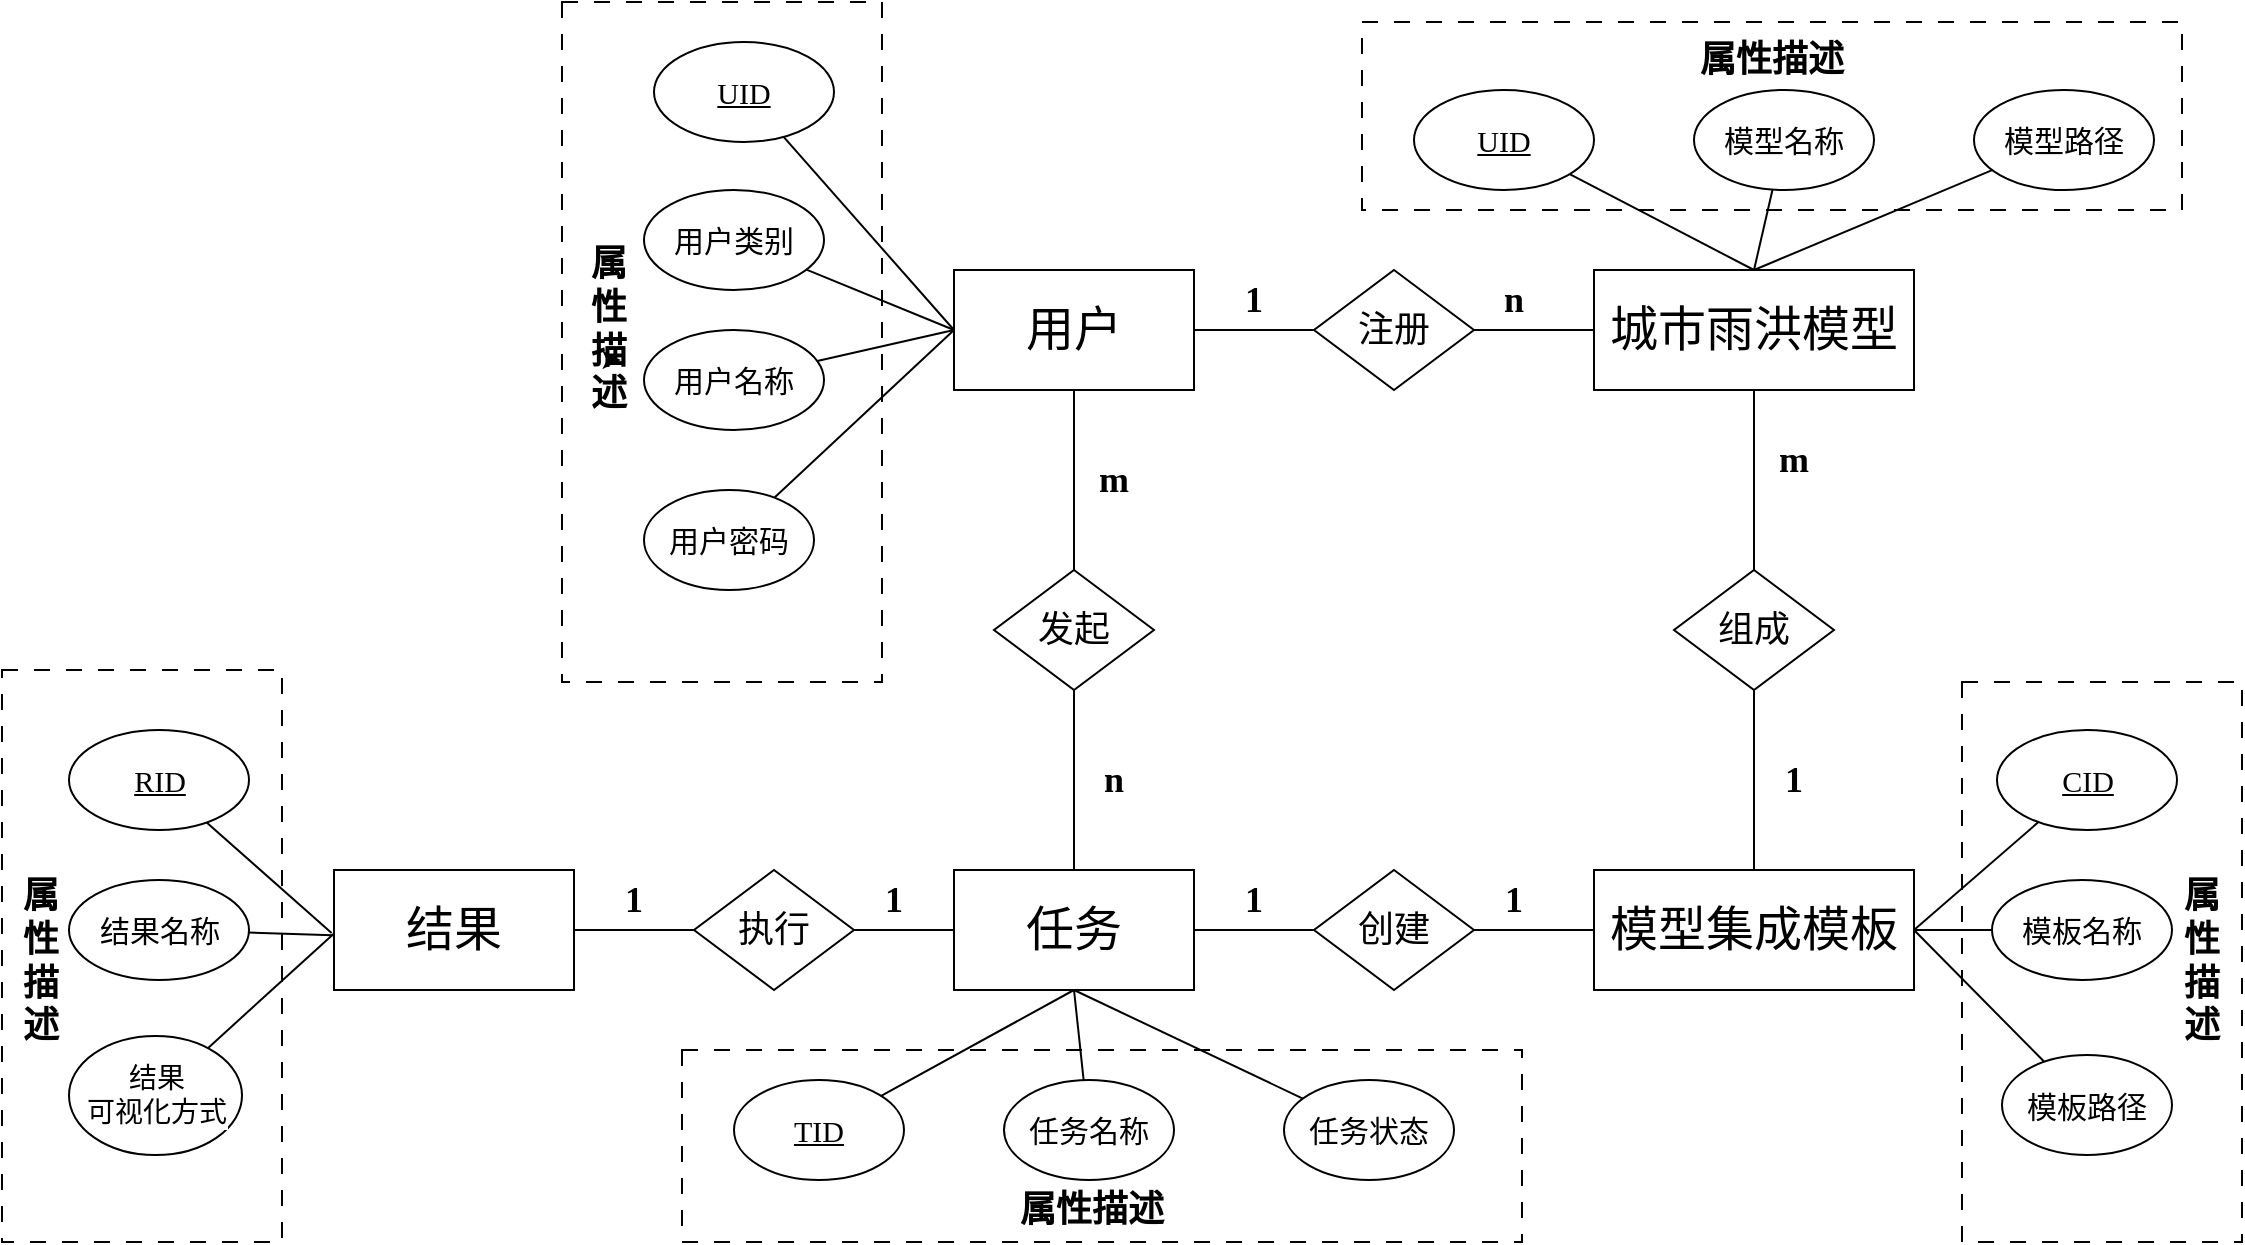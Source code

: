 <mxfile version="24.0.1" type="github">
  <diagram name="第 1 页" id="ROT8hP7zYhsQpSIMFXWq">
    <mxGraphModel dx="1295" dy="939" grid="1" gridSize="10" guides="1" tooltips="1" connect="1" arrows="1" fold="1" page="1" pageScale="1" pageWidth="1169" pageHeight="827" math="0" shadow="0">
      <root>
        <mxCell id="0" />
        <mxCell id="1" parent="0" />
        <mxCell id="fwdPai1zfSGo5b2jM-RG-74" value="" style="rounded=0;whiteSpace=wrap;html=1;fontFamily=宋体;fontSize=11;fontColor=default;labelBackgroundColor=default;dashed=1;dashPattern=8 8;" parent="1" vertex="1">
          <mxGeometry x="320" y="100" width="160" height="340" as="geometry" />
        </mxCell>
        <mxCell id="fwdPai1zfSGo5b2jM-RG-75" value="" style="rounded=0;whiteSpace=wrap;html=1;fontFamily=宋体;fontSize=11;fontColor=default;labelBackgroundColor=default;dashed=1;dashPattern=8 8;" parent="1" vertex="1">
          <mxGeometry x="40" y="434" width="140" height="286" as="geometry" />
        </mxCell>
        <mxCell id="fwdPai1zfSGo5b2jM-RG-76" value="" style="rounded=0;whiteSpace=wrap;html=1;fontFamily=宋体;fontSize=11;fontColor=default;labelBackgroundColor=default;dashed=1;dashPattern=8 8;" parent="1" vertex="1">
          <mxGeometry x="380" y="624" width="420" height="96" as="geometry" />
        </mxCell>
        <mxCell id="fwdPai1zfSGo5b2jM-RG-77" value="" style="rounded=0;whiteSpace=wrap;html=1;fontFamily=宋体;fontSize=11;fontColor=default;labelBackgroundColor=default;dashed=1;dashPattern=8 8;" parent="1" vertex="1">
          <mxGeometry x="720" y="110" width="410" height="94" as="geometry" />
        </mxCell>
        <mxCell id="fwdPai1zfSGo5b2jM-RG-78" value="" style="rounded=0;whiteSpace=wrap;html=1;fontFamily=宋体;fontSize=11;fontColor=default;labelBackgroundColor=default;dashed=1;dashPattern=8 8;" parent="1" vertex="1">
          <mxGeometry x="1020" y="440" width="140" height="280" as="geometry" />
        </mxCell>
        <mxCell id="fwdPai1zfSGo5b2jM-RG-13" style="rounded=0;orthogonalLoop=1;jettySize=auto;html=1;entryX=0.5;entryY=0;entryDx=0;entryDy=0;endArrow=none;endFill=0;fontFamily=宋体;" parent="1" source="fwdPai1zfSGo5b2jM-RG-2" target="fwdPai1zfSGo5b2jM-RG-12" edge="1">
          <mxGeometry relative="1" as="geometry" />
        </mxCell>
        <mxCell id="fwdPai1zfSGo5b2jM-RG-15" style="edgeStyle=none;rounded=0;orthogonalLoop=1;jettySize=auto;html=1;strokeColor=default;align=center;verticalAlign=middle;fontFamily=宋体;fontSize=11;fontColor=default;labelBackgroundColor=default;endArrow=none;endFill=0;" parent="1" source="fwdPai1zfSGo5b2jM-RG-2" target="fwdPai1zfSGo5b2jM-RG-7" edge="1">
          <mxGeometry relative="1" as="geometry" />
        </mxCell>
        <mxCell id="fwdPai1zfSGo5b2jM-RG-2" value="&lt;font style=&quot;font-size: 24px;&quot;&gt;用户&lt;/font&gt;" style="rounded=0;whiteSpace=wrap;html=1;fontFamily=宋体;" parent="1" vertex="1">
          <mxGeometry x="516" y="234" width="120" height="60" as="geometry" />
        </mxCell>
        <mxCell id="fwdPai1zfSGo5b2jM-RG-21" style="edgeStyle=none;rounded=0;orthogonalLoop=1;jettySize=auto;html=1;entryX=1;entryY=0.5;entryDx=0;entryDy=0;strokeColor=default;align=center;verticalAlign=middle;fontFamily=宋体;fontSize=11;fontColor=default;labelBackgroundColor=default;endArrow=none;endFill=0;" parent="1" source="fwdPai1zfSGo5b2jM-RG-3" target="fwdPai1zfSGo5b2jM-RG-10" edge="1">
          <mxGeometry relative="1" as="geometry" />
        </mxCell>
        <mxCell id="fwdPai1zfSGo5b2jM-RG-3" value="&lt;font style=&quot;font-size: 24px;&quot;&gt;任务&lt;/font&gt;" style="rounded=0;whiteSpace=wrap;html=1;fontFamily=宋体;" parent="1" vertex="1">
          <mxGeometry x="516" y="534" width="120" height="60" as="geometry" />
        </mxCell>
        <mxCell id="fwdPai1zfSGo5b2jM-RG-19" style="edgeStyle=none;rounded=0;orthogonalLoop=1;jettySize=auto;html=1;entryX=1;entryY=0.5;entryDx=0;entryDy=0;strokeColor=default;align=center;verticalAlign=middle;fontFamily=宋体;fontSize=11;fontColor=default;labelBackgroundColor=default;endArrow=none;endFill=0;" parent="1" source="fwdPai1zfSGo5b2jM-RG-5" target="fwdPai1zfSGo5b2jM-RG-9" edge="1">
          <mxGeometry relative="1" as="geometry" />
        </mxCell>
        <mxCell id="fwdPai1zfSGo5b2jM-RG-5" value="&lt;font style=&quot;font-size: 24px;&quot;&gt;模型集成模板&lt;/font&gt;" style="rounded=0;whiteSpace=wrap;html=1;fontFamily=宋体;" parent="1" vertex="1">
          <mxGeometry x="836" y="534" width="160" height="60" as="geometry" />
        </mxCell>
        <mxCell id="fwdPai1zfSGo5b2jM-RG-17" style="edgeStyle=none;rounded=0;orthogonalLoop=1;jettySize=auto;html=1;entryX=0.5;entryY=0;entryDx=0;entryDy=0;strokeColor=default;align=center;verticalAlign=middle;fontFamily=宋体;fontSize=11;fontColor=default;labelBackgroundColor=default;endArrow=none;endFill=0;" parent="1" source="fwdPai1zfSGo5b2jM-RG-6" target="fwdPai1zfSGo5b2jM-RG-8" edge="1">
          <mxGeometry relative="1" as="geometry" />
        </mxCell>
        <mxCell id="fwdPai1zfSGo5b2jM-RG-6" value="&lt;font style=&quot;font-size: 24px;&quot;&gt;城市雨洪模型&lt;/font&gt;" style="rounded=0;whiteSpace=wrap;html=1;fontFamily=宋体;" parent="1" vertex="1">
          <mxGeometry x="836" y="234" width="160" height="60" as="geometry" />
        </mxCell>
        <mxCell id="fwdPai1zfSGo5b2jM-RG-16" style="edgeStyle=none;rounded=0;orthogonalLoop=1;jettySize=auto;html=1;strokeColor=default;align=center;verticalAlign=middle;fontFamily=宋体;fontSize=11;fontColor=default;labelBackgroundColor=default;endArrow=none;endFill=0;" parent="1" source="fwdPai1zfSGo5b2jM-RG-7" target="fwdPai1zfSGo5b2jM-RG-6" edge="1">
          <mxGeometry relative="1" as="geometry" />
        </mxCell>
        <mxCell id="fwdPai1zfSGo5b2jM-RG-7" value="&lt;font style=&quot;font-size: 18px;&quot;&gt;注册&lt;/font&gt;" style="rhombus;whiteSpace=wrap;html=1;fontFamily=宋体;" parent="1" vertex="1">
          <mxGeometry x="696" y="234" width="80" height="60" as="geometry" />
        </mxCell>
        <mxCell id="fwdPai1zfSGo5b2jM-RG-18" style="edgeStyle=none;rounded=0;orthogonalLoop=1;jettySize=auto;html=1;strokeColor=default;align=center;verticalAlign=middle;fontFamily=宋体;fontSize=11;fontColor=default;labelBackgroundColor=default;endArrow=none;endFill=0;" parent="1" source="fwdPai1zfSGo5b2jM-RG-8" target="fwdPai1zfSGo5b2jM-RG-5" edge="1">
          <mxGeometry relative="1" as="geometry" />
        </mxCell>
        <mxCell id="fwdPai1zfSGo5b2jM-RG-8" value="&lt;font style=&quot;font-size: 18px;&quot;&gt;组成&lt;/font&gt;" style="rhombus;whiteSpace=wrap;html=1;fontFamily=宋体;" parent="1" vertex="1">
          <mxGeometry x="876" y="384" width="80" height="60" as="geometry" />
        </mxCell>
        <mxCell id="fwdPai1zfSGo5b2jM-RG-20" style="edgeStyle=none;rounded=0;orthogonalLoop=1;jettySize=auto;html=1;entryX=1;entryY=0.5;entryDx=0;entryDy=0;strokeColor=default;align=center;verticalAlign=middle;fontFamily=宋体;fontSize=11;fontColor=default;labelBackgroundColor=default;endArrow=none;endFill=0;" parent="1" source="fwdPai1zfSGo5b2jM-RG-9" target="fwdPai1zfSGo5b2jM-RG-3" edge="1">
          <mxGeometry relative="1" as="geometry" />
        </mxCell>
        <mxCell id="fwdPai1zfSGo5b2jM-RG-9" value="&lt;font style=&quot;font-size: 18px;&quot;&gt;创建&lt;/font&gt;" style="rhombus;whiteSpace=wrap;html=1;fontFamily=宋体;" parent="1" vertex="1">
          <mxGeometry x="696" y="534" width="80" height="60" as="geometry" />
        </mxCell>
        <mxCell id="fwdPai1zfSGo5b2jM-RG-22" style="edgeStyle=none;rounded=0;orthogonalLoop=1;jettySize=auto;html=1;entryX=1;entryY=0.5;entryDx=0;entryDy=0;strokeColor=default;align=center;verticalAlign=middle;fontFamily=宋体;fontSize=11;fontColor=default;labelBackgroundColor=default;endArrow=none;endFill=0;" parent="1" source="fwdPai1zfSGo5b2jM-RG-10" target="fwdPai1zfSGo5b2jM-RG-11" edge="1">
          <mxGeometry relative="1" as="geometry" />
        </mxCell>
        <mxCell id="fwdPai1zfSGo5b2jM-RG-10" value="&lt;font style=&quot;font-size: 18px;&quot;&gt;执行&lt;/font&gt;" style="rhombus;whiteSpace=wrap;html=1;fontFamily=宋体;" parent="1" vertex="1">
          <mxGeometry x="386" y="534" width="80" height="60" as="geometry" />
        </mxCell>
        <mxCell id="fwdPai1zfSGo5b2jM-RG-11" value="&lt;font style=&quot;font-size: 24px;&quot;&gt;结果&lt;/font&gt;" style="rounded=0;whiteSpace=wrap;html=1;fontFamily=宋体;" parent="1" vertex="1">
          <mxGeometry x="206" y="534" width="120" height="60" as="geometry" />
        </mxCell>
        <mxCell id="fwdPai1zfSGo5b2jM-RG-14" style="edgeStyle=none;rounded=0;orthogonalLoop=1;jettySize=auto;html=1;entryX=0.5;entryY=0;entryDx=0;entryDy=0;strokeColor=default;align=center;verticalAlign=middle;fontFamily=宋体;fontSize=11;fontColor=default;labelBackgroundColor=default;endArrow=none;endFill=0;" parent="1" source="fwdPai1zfSGo5b2jM-RG-12" target="fwdPai1zfSGo5b2jM-RG-3" edge="1">
          <mxGeometry relative="1" as="geometry" />
        </mxCell>
        <mxCell id="fwdPai1zfSGo5b2jM-RG-12" value="&lt;font style=&quot;font-size: 18px;&quot;&gt;发起&lt;/font&gt;" style="rhombus;whiteSpace=wrap;html=1;fontFamily=宋体;" parent="1" vertex="1">
          <mxGeometry x="536" y="384" width="80" height="60" as="geometry" />
        </mxCell>
        <mxCell id="fwdPai1zfSGo5b2jM-RG-23" value="&lt;font style=&quot;font-size: 18px;&quot;&gt;&lt;b&gt;m&lt;/b&gt;&lt;/font&gt;" style="text;html=1;align=center;verticalAlign=middle;whiteSpace=wrap;rounded=0;fontFamily=宋体;fontSize=11;fontColor=default;labelBackgroundColor=default;" parent="1" vertex="1">
          <mxGeometry x="566" y="324" width="60" height="30" as="geometry" />
        </mxCell>
        <mxCell id="fwdPai1zfSGo5b2jM-RG-25" value="&lt;font style=&quot;font-size: 18px;&quot;&gt;&lt;b&gt;n&lt;/b&gt;&lt;/font&gt;" style="text;html=1;align=center;verticalAlign=middle;whiteSpace=wrap;rounded=0;fontFamily=宋体;fontSize=11;fontColor=default;labelBackgroundColor=default;" parent="1" vertex="1">
          <mxGeometry x="566" y="474" width="60" height="30" as="geometry" />
        </mxCell>
        <mxCell id="fwdPai1zfSGo5b2jM-RG-26" value="&lt;font style=&quot;font-size: 18px;&quot;&gt;&lt;b&gt;1&lt;/b&gt;&lt;/font&gt;" style="text;html=1;align=center;verticalAlign=middle;whiteSpace=wrap;rounded=0;fontFamily=宋体;fontSize=11;fontColor=default;labelBackgroundColor=default;" parent="1" vertex="1">
          <mxGeometry x="636" y="534" width="60" height="30" as="geometry" />
        </mxCell>
        <mxCell id="fwdPai1zfSGo5b2jM-RG-27" value="&lt;font style=&quot;font-size: 18px;&quot;&gt;&lt;b&gt;1&lt;/b&gt;&lt;/font&gt;" style="text;html=1;align=center;verticalAlign=middle;whiteSpace=wrap;rounded=0;fontFamily=宋体;fontSize=11;fontColor=default;labelBackgroundColor=default;" parent="1" vertex="1">
          <mxGeometry x="766" y="534" width="60" height="30" as="geometry" />
        </mxCell>
        <mxCell id="fwdPai1zfSGo5b2jM-RG-28" value="&lt;font style=&quot;font-size: 18px;&quot;&gt;&lt;b&gt;1&lt;/b&gt;&lt;/font&gt;" style="text;html=1;align=center;verticalAlign=middle;whiteSpace=wrap;rounded=0;fontFamily=宋体;fontSize=11;fontColor=default;labelBackgroundColor=default;" parent="1" vertex="1">
          <mxGeometry x="906" y="474" width="60" height="30" as="geometry" />
        </mxCell>
        <mxCell id="fwdPai1zfSGo5b2jM-RG-29" value="&lt;font style=&quot;font-size: 18px;&quot;&gt;&lt;b&gt;m&lt;/b&gt;&lt;/font&gt;" style="text;html=1;align=center;verticalAlign=middle;whiteSpace=wrap;rounded=0;fontFamily=宋体;fontSize=11;fontColor=default;labelBackgroundColor=default;" parent="1" vertex="1">
          <mxGeometry x="906" y="314" width="60" height="30" as="geometry" />
        </mxCell>
        <mxCell id="fwdPai1zfSGo5b2jM-RG-30" value="&lt;font style=&quot;font-size: 18px;&quot;&gt;&lt;b&gt;1&lt;/b&gt;&lt;/font&gt;" style="text;html=1;align=center;verticalAlign=middle;whiteSpace=wrap;rounded=0;fontFamily=宋体;fontSize=11;fontColor=default;labelBackgroundColor=default;" parent="1" vertex="1">
          <mxGeometry x="456" y="534" width="60" height="30" as="geometry" />
        </mxCell>
        <mxCell id="fwdPai1zfSGo5b2jM-RG-31" value="&lt;font style=&quot;font-size: 18px;&quot;&gt;&lt;b&gt;1&lt;/b&gt;&lt;/font&gt;" style="text;html=1;align=center;verticalAlign=middle;whiteSpace=wrap;rounded=0;fontFamily=宋体;fontSize=11;fontColor=default;labelBackgroundColor=default;" parent="1" vertex="1">
          <mxGeometry x="326" y="534" width="60" height="30" as="geometry" />
        </mxCell>
        <mxCell id="fwdPai1zfSGo5b2jM-RG-32" value="&lt;font style=&quot;font-size: 18px;&quot;&gt;&lt;b&gt;1&lt;/b&gt;&lt;/font&gt;" style="text;html=1;align=center;verticalAlign=middle;whiteSpace=wrap;rounded=0;fontFamily=宋体;fontSize=11;fontColor=default;labelBackgroundColor=default;" parent="1" vertex="1">
          <mxGeometry x="636" y="234" width="60" height="30" as="geometry" />
        </mxCell>
        <mxCell id="fwdPai1zfSGo5b2jM-RG-33" value="&lt;font style=&quot;font-size: 18px;&quot;&gt;&lt;b&gt;n&lt;/b&gt;&lt;/font&gt;" style="text;html=1;align=center;verticalAlign=middle;whiteSpace=wrap;rounded=0;fontFamily=宋体;fontSize=11;fontColor=default;labelBackgroundColor=default;" parent="1" vertex="1">
          <mxGeometry x="766" y="234" width="60" height="30" as="geometry" />
        </mxCell>
        <mxCell id="fwdPai1zfSGo5b2jM-RG-47" style="edgeStyle=none;rounded=0;orthogonalLoop=1;jettySize=auto;html=1;entryX=0;entryY=0.5;entryDx=0;entryDy=0;strokeColor=default;align=center;verticalAlign=middle;fontFamily=宋体;fontSize=11;fontColor=default;labelBackgroundColor=default;endArrow=none;endFill=0;" parent="1" source="fwdPai1zfSGo5b2jM-RG-34" target="fwdPai1zfSGo5b2jM-RG-2" edge="1">
          <mxGeometry relative="1" as="geometry" />
        </mxCell>
        <mxCell id="fwdPai1zfSGo5b2jM-RG-34" value="&lt;font style=&quot;font-size: 15px;&quot;&gt;&lt;u&gt;UID&lt;/u&gt;&lt;/font&gt;" style="ellipse;whiteSpace=wrap;html=1;fontFamily=宋体;fontSize=11;fontColor=default;labelBackgroundColor=default;" parent="1" vertex="1">
          <mxGeometry x="366" y="120" width="90" height="50" as="geometry" />
        </mxCell>
        <mxCell id="fwdPai1zfSGo5b2jM-RG-48" style="edgeStyle=none;rounded=0;orthogonalLoop=1;jettySize=auto;html=1;strokeColor=default;align=center;verticalAlign=middle;fontFamily=宋体;fontSize=11;fontColor=default;labelBackgroundColor=default;endArrow=none;endFill=0;entryX=0;entryY=0.5;entryDx=0;entryDy=0;" parent="1" source="fwdPai1zfSGo5b2jM-RG-35" target="fwdPai1zfSGo5b2jM-RG-2" edge="1">
          <mxGeometry relative="1" as="geometry">
            <mxPoint x="510" y="264" as="targetPoint" />
          </mxGeometry>
        </mxCell>
        <mxCell id="fwdPai1zfSGo5b2jM-RG-35" value="&lt;font style=&quot;font-size: 15px;&quot;&gt;用户名称&lt;/font&gt;" style="ellipse;whiteSpace=wrap;html=1;fontFamily=宋体;fontSize=11;fontColor=default;labelBackgroundColor=default;" parent="1" vertex="1">
          <mxGeometry x="361" y="264" width="90" height="50" as="geometry" />
        </mxCell>
        <mxCell id="fwdPai1zfSGo5b2jM-RG-49" style="edgeStyle=none;rounded=0;orthogonalLoop=1;jettySize=auto;html=1;entryX=0;entryY=0.5;entryDx=0;entryDy=0;strokeColor=default;align=center;verticalAlign=middle;fontFamily=宋体;fontSize=11;fontColor=default;labelBackgroundColor=default;endArrow=none;endFill=0;" parent="1" source="fwdPai1zfSGo5b2jM-RG-36" target="fwdPai1zfSGo5b2jM-RG-2" edge="1">
          <mxGeometry relative="1" as="geometry" />
        </mxCell>
        <mxCell id="fwdPai1zfSGo5b2jM-RG-36" value="&lt;font style=&quot;font-size: 15px;&quot;&gt;用户密码&lt;/font&gt;" style="ellipse;whiteSpace=wrap;html=1;fontFamily=宋体;fontSize=11;fontColor=default;labelBackgroundColor=default;" parent="1" vertex="1">
          <mxGeometry x="361" y="344" width="85" height="50" as="geometry" />
        </mxCell>
        <mxCell id="fwdPai1zfSGo5b2jM-RG-53" style="edgeStyle=none;rounded=0;orthogonalLoop=1;jettySize=auto;html=1;entryX=0.5;entryY=0;entryDx=0;entryDy=0;strokeColor=default;align=center;verticalAlign=middle;fontFamily=宋体;fontSize=11;fontColor=default;labelBackgroundColor=default;endArrow=none;endFill=0;" parent="1" source="fwdPai1zfSGo5b2jM-RG-50" target="fwdPai1zfSGo5b2jM-RG-6" edge="1">
          <mxGeometry relative="1" as="geometry" />
        </mxCell>
        <mxCell id="fwdPai1zfSGo5b2jM-RG-50" value="&lt;font style=&quot;font-size: 15px;&quot;&gt;&lt;u&gt;UID&lt;/u&gt;&lt;/font&gt;" style="ellipse;whiteSpace=wrap;html=1;fontFamily=宋体;fontSize=11;fontColor=default;labelBackgroundColor=default;" parent="1" vertex="1">
          <mxGeometry x="746" y="144" width="90" height="50" as="geometry" />
        </mxCell>
        <mxCell id="fwdPai1zfSGo5b2jM-RG-54" style="edgeStyle=none;rounded=0;orthogonalLoop=1;jettySize=auto;html=1;entryX=0.5;entryY=0;entryDx=0;entryDy=0;strokeColor=default;align=center;verticalAlign=middle;fontFamily=宋体;fontSize=11;fontColor=default;labelBackgroundColor=default;endArrow=none;endFill=0;" parent="1" source="fwdPai1zfSGo5b2jM-RG-51" target="fwdPai1zfSGo5b2jM-RG-6" edge="1">
          <mxGeometry relative="1" as="geometry" />
        </mxCell>
        <mxCell id="fwdPai1zfSGo5b2jM-RG-51" value="&lt;font style=&quot;font-size: 15px;&quot;&gt;模型名称&lt;/font&gt;" style="ellipse;whiteSpace=wrap;html=1;fontFamily=宋体;fontSize=11;fontColor=default;labelBackgroundColor=default;" parent="1" vertex="1">
          <mxGeometry x="886" y="144" width="90" height="50" as="geometry" />
        </mxCell>
        <mxCell id="fwdPai1zfSGo5b2jM-RG-55" style="edgeStyle=none;rounded=0;orthogonalLoop=1;jettySize=auto;html=1;entryX=0.5;entryY=0;entryDx=0;entryDy=0;strokeColor=default;align=center;verticalAlign=middle;fontFamily=宋体;fontSize=11;fontColor=default;labelBackgroundColor=default;endArrow=none;endFill=0;" parent="1" source="fwdPai1zfSGo5b2jM-RG-52" target="fwdPai1zfSGo5b2jM-RG-6" edge="1">
          <mxGeometry relative="1" as="geometry" />
        </mxCell>
        <mxCell id="fwdPai1zfSGo5b2jM-RG-52" value="&lt;font style=&quot;font-size: 15px;&quot;&gt;模型路径&lt;/font&gt;" style="ellipse;whiteSpace=wrap;html=1;fontFamily=宋体;fontSize=11;fontColor=default;labelBackgroundColor=default;" parent="1" vertex="1">
          <mxGeometry x="1026" y="144" width="90" height="50" as="geometry" />
        </mxCell>
        <mxCell id="fwdPai1zfSGo5b2jM-RG-56" value="&lt;font style=&quot;font-size: 15px;&quot;&gt;&lt;u&gt;RID&lt;/u&gt;&lt;/font&gt;" style="ellipse;whiteSpace=wrap;html=1;fontFamily=宋体;fontSize=11;fontColor=default;labelBackgroundColor=default;" parent="1" vertex="1">
          <mxGeometry x="73.5" y="464" width="90" height="50" as="geometry" />
        </mxCell>
        <mxCell id="fwdPai1zfSGo5b2jM-RG-57" value="&lt;font style=&quot;font-size: 15px;&quot;&gt;结果名称&lt;/font&gt;" style="ellipse;whiteSpace=wrap;html=1;fontFamily=宋体;fontSize=11;fontColor=default;labelBackgroundColor=default;" parent="1" vertex="1">
          <mxGeometry x="73.5" y="539" width="90" height="50" as="geometry" />
        </mxCell>
        <mxCell id="fwdPai1zfSGo5b2jM-RG-58" value="&lt;font style=&quot;font-size: 14px;&quot;&gt;结果&lt;/font&gt;&lt;div&gt;&lt;font style=&quot;font-size: 14px;&quot;&gt;可视化方式&lt;/font&gt;&lt;/div&gt;" style="ellipse;whiteSpace=wrap;html=1;fontFamily=宋体;fontSize=11;fontColor=default;labelBackgroundColor=default;" parent="1" vertex="1">
          <mxGeometry x="73.5" y="617" width="86.5" height="59.5" as="geometry" />
        </mxCell>
        <mxCell id="fwdPai1zfSGo5b2jM-RG-59" style="edgeStyle=none;rounded=0;orthogonalLoop=1;jettySize=auto;html=1;strokeColor=default;align=center;verticalAlign=middle;fontFamily=宋体;fontSize=11;fontColor=default;labelBackgroundColor=default;endArrow=none;endFill=0;entryX=-0.01;entryY=0.526;entryDx=0;entryDy=0;entryPerimeter=0;" parent="1" source="fwdPai1zfSGo5b2jM-RG-56" target="fwdPai1zfSGo5b2jM-RG-11" edge="1">
          <mxGeometry relative="1" as="geometry">
            <mxPoint x="196" y="564" as="targetPoint" />
          </mxGeometry>
        </mxCell>
        <mxCell id="fwdPai1zfSGo5b2jM-RG-60" style="edgeStyle=none;rounded=0;orthogonalLoop=1;jettySize=auto;html=1;strokeColor=default;align=center;verticalAlign=middle;fontFamily=宋体;fontSize=11;fontColor=default;labelBackgroundColor=default;endArrow=none;endFill=0;entryX=-0.006;entryY=0.543;entryDx=0;entryDy=0;entryPerimeter=0;" parent="1" source="fwdPai1zfSGo5b2jM-RG-57" target="fwdPai1zfSGo5b2jM-RG-11" edge="1">
          <mxGeometry relative="1" as="geometry">
            <mxPoint x="206" y="574" as="targetPoint" />
          </mxGeometry>
        </mxCell>
        <mxCell id="fwdPai1zfSGo5b2jM-RG-61" style="edgeStyle=none;rounded=0;orthogonalLoop=1;jettySize=auto;html=1;strokeColor=default;align=center;verticalAlign=middle;fontFamily=宋体;fontSize=11;fontColor=default;labelBackgroundColor=default;endArrow=none;endFill=0;entryX=-0.002;entryY=0.533;entryDx=0;entryDy=0;entryPerimeter=0;" parent="1" source="fwdPai1zfSGo5b2jM-RG-58" target="fwdPai1zfSGo5b2jM-RG-11" edge="1">
          <mxGeometry relative="1" as="geometry">
            <mxPoint x="206" y="574" as="targetPoint" />
          </mxGeometry>
        </mxCell>
        <mxCell id="fwdPai1zfSGo5b2jM-RG-65" style="edgeStyle=none;rounded=0;orthogonalLoop=1;jettySize=auto;html=1;entryX=0.5;entryY=1;entryDx=0;entryDy=0;strokeColor=default;align=center;verticalAlign=middle;fontFamily=宋体;fontSize=11;fontColor=default;labelBackgroundColor=default;endArrow=none;endFill=0;" parent="1" source="fwdPai1zfSGo5b2jM-RG-62" target="fwdPai1zfSGo5b2jM-RG-3" edge="1">
          <mxGeometry relative="1" as="geometry" />
        </mxCell>
        <mxCell id="fwdPai1zfSGo5b2jM-RG-62" value="&lt;font style=&quot;font-size: 15px;&quot;&gt;&lt;u&gt;TID&lt;/u&gt;&lt;/font&gt;" style="ellipse;whiteSpace=wrap;html=1;fontFamily=宋体;fontSize=11;fontColor=default;labelBackgroundColor=default;" parent="1" vertex="1">
          <mxGeometry x="406" y="639" width="85" height="50" as="geometry" />
        </mxCell>
        <mxCell id="fwdPai1zfSGo5b2jM-RG-66" style="edgeStyle=none;rounded=0;orthogonalLoop=1;jettySize=auto;html=1;entryX=0.5;entryY=1;entryDx=0;entryDy=0;strokeColor=default;align=center;verticalAlign=middle;fontFamily=宋体;fontSize=11;fontColor=default;labelBackgroundColor=default;endArrow=none;endFill=0;" parent="1" source="fwdPai1zfSGo5b2jM-RG-63" target="fwdPai1zfSGo5b2jM-RG-3" edge="1">
          <mxGeometry relative="1" as="geometry" />
        </mxCell>
        <mxCell id="fwdPai1zfSGo5b2jM-RG-63" value="&lt;font style=&quot;font-size: 15px;&quot;&gt;任务名称&lt;/font&gt;" style="ellipse;whiteSpace=wrap;html=1;fontFamily=宋体;fontSize=11;fontColor=default;labelBackgroundColor=default;" parent="1" vertex="1">
          <mxGeometry x="541" y="639" width="85" height="50" as="geometry" />
        </mxCell>
        <mxCell id="fwdPai1zfSGo5b2jM-RG-67" style="edgeStyle=none;rounded=0;orthogonalLoop=1;jettySize=auto;html=1;entryX=0.5;entryY=1;entryDx=0;entryDy=0;strokeColor=default;align=center;verticalAlign=middle;fontFamily=宋体;fontSize=11;fontColor=default;labelBackgroundColor=default;endArrow=none;endFill=0;" parent="1" source="fwdPai1zfSGo5b2jM-RG-64" target="fwdPai1zfSGo5b2jM-RG-3" edge="1">
          <mxGeometry relative="1" as="geometry" />
        </mxCell>
        <mxCell id="fwdPai1zfSGo5b2jM-RG-64" value="&lt;font style=&quot;font-size: 15px;&quot;&gt;任务状态&lt;/font&gt;" style="ellipse;whiteSpace=wrap;html=1;fontFamily=宋体;fontSize=11;fontColor=default;labelBackgroundColor=default;" parent="1" vertex="1">
          <mxGeometry x="681" y="639" width="85" height="50" as="geometry" />
        </mxCell>
        <mxCell id="fwdPai1zfSGo5b2jM-RG-71" style="edgeStyle=none;rounded=0;orthogonalLoop=1;jettySize=auto;html=1;entryX=1;entryY=0.5;entryDx=0;entryDy=0;strokeColor=default;align=center;verticalAlign=middle;fontFamily=宋体;fontSize=11;fontColor=default;labelBackgroundColor=default;endArrow=none;endFill=0;" parent="1" source="fwdPai1zfSGo5b2jM-RG-68" target="fwdPai1zfSGo5b2jM-RG-5" edge="1">
          <mxGeometry relative="1" as="geometry" />
        </mxCell>
        <mxCell id="fwdPai1zfSGo5b2jM-RG-68" value="&lt;font style=&quot;font-size: 15px;&quot;&gt;&lt;u&gt;CID&lt;/u&gt;&lt;/font&gt;" style="ellipse;whiteSpace=wrap;html=1;fontFamily=宋体;fontSize=11;fontColor=default;labelBackgroundColor=default;" parent="1" vertex="1">
          <mxGeometry x="1037.5" y="464" width="90" height="50" as="geometry" />
        </mxCell>
        <mxCell id="fwdPai1zfSGo5b2jM-RG-72" style="edgeStyle=none;rounded=0;orthogonalLoop=1;jettySize=auto;html=1;entryX=1;entryY=0.5;entryDx=0;entryDy=0;strokeColor=default;align=center;verticalAlign=middle;fontFamily=宋体;fontSize=11;fontColor=default;labelBackgroundColor=default;endArrow=none;endFill=0;" parent="1" source="fwdPai1zfSGo5b2jM-RG-69" target="fwdPai1zfSGo5b2jM-RG-5" edge="1">
          <mxGeometry relative="1" as="geometry" />
        </mxCell>
        <mxCell id="fwdPai1zfSGo5b2jM-RG-69" value="&lt;font style=&quot;font-size: 15px;&quot;&gt;模板名称&lt;/font&gt;" style="ellipse;whiteSpace=wrap;html=1;fontFamily=宋体;fontSize=11;fontColor=default;labelBackgroundColor=default;" parent="1" vertex="1">
          <mxGeometry x="1035" y="539" width="90" height="50" as="geometry" />
        </mxCell>
        <mxCell id="fwdPai1zfSGo5b2jM-RG-70" value="&lt;font style=&quot;font-size: 15px;&quot;&gt;模板路径&lt;/font&gt;" style="ellipse;whiteSpace=wrap;html=1;fontFamily=宋体;fontSize=11;fontColor=default;labelBackgroundColor=default;" parent="1" vertex="1">
          <mxGeometry x="1040" y="626.5" width="85" height="50" as="geometry" />
        </mxCell>
        <mxCell id="fwdPai1zfSGo5b2jM-RG-73" style="edgeStyle=none;rounded=0;orthogonalLoop=1;jettySize=auto;html=1;strokeColor=default;align=center;verticalAlign=middle;fontFamily=宋体;fontSize=11;fontColor=default;labelBackgroundColor=default;endArrow=none;endFill=0;" parent="1" source="fwdPai1zfSGo5b2jM-RG-70" edge="1">
          <mxGeometry relative="1" as="geometry">
            <mxPoint x="996" y="564" as="targetPoint" />
          </mxGeometry>
        </mxCell>
        <mxCell id="fwdPai1zfSGo5b2jM-RG-79" value="&lt;font size=&quot;1&quot; style=&quot;&quot;&gt;&lt;b style=&quot;font-size: 18px;&quot;&gt;属性描述&lt;/b&gt;&lt;/font&gt;" style="text;html=1;align=center;verticalAlign=middle;whiteSpace=wrap;rounded=0;fontFamily=宋体;fontSize=11;fontColor=default;labelBackgroundColor=default;" parent="1" vertex="1">
          <mxGeometry x="880" y="114" width="90" height="30" as="geometry" />
        </mxCell>
        <mxCell id="fwdPai1zfSGo5b2jM-RG-80" value="&lt;b style=&quot;font-size: 18px;&quot;&gt;属性描述&lt;/b&gt;" style="text;html=1;align=center;verticalAlign=middle;whiteSpace=wrap;rounded=0;fontFamily=宋体;fontSize=11;fontColor=default;labelBackgroundColor=default;" parent="1" vertex="1">
          <mxGeometry x="1130" y="565" width="20" height="30" as="geometry" />
        </mxCell>
        <mxCell id="fwdPai1zfSGo5b2jM-RG-82" value="&lt;b style=&quot;font-size: 18px;&quot;&gt;属性描述&lt;/b&gt;" style="text;html=1;align=center;verticalAlign=middle;whiteSpace=wrap;rounded=0;fontFamily=宋体;fontSize=11;fontColor=default;labelBackgroundColor=default;" parent="1" vertex="1">
          <mxGeometry x="523" y="689" width="124" height="30" as="geometry" />
        </mxCell>
        <mxCell id="fwdPai1zfSGo5b2jM-RG-83" value="&lt;b style=&quot;font-size: 18px;&quot;&gt;属性描述&lt;/b&gt;" style="text;html=1;align=center;verticalAlign=middle;whiteSpace=wrap;rounded=0;fontFamily=宋体;fontSize=11;fontColor=default;labelBackgroundColor=default;" parent="1" vertex="1">
          <mxGeometry x="46" y="565" width="26.5" height="30" as="geometry" />
        </mxCell>
        <mxCell id="fwdPai1zfSGo5b2jM-RG-84" value="&lt;b style=&quot;font-size: 18px;&quot;&gt;属性描述&lt;/b&gt;" style="text;html=1;align=center;verticalAlign=middle;whiteSpace=wrap;rounded=0;fontFamily=宋体;fontSize=11;fontColor=default;labelBackgroundColor=default;" parent="1" vertex="1">
          <mxGeometry x="329.5" y="249" width="26.5" height="30" as="geometry" />
        </mxCell>
        <mxCell id="fwdPai1zfSGo5b2jM-RG-85" style="edgeStyle=none;rounded=0;orthogonalLoop=1;jettySize=auto;html=1;exitX=0.5;exitY=1;exitDx=0;exitDy=0;entryX=0.75;entryY=1;entryDx=0;entryDy=0;strokeColor=default;align=center;verticalAlign=middle;fontFamily=宋体;fontSize=11;fontColor=default;labelBackgroundColor=default;endArrow=classic;" parent="1" source="fwdPai1zfSGo5b2jM-RG-84" target="fwdPai1zfSGo5b2jM-RG-84" edge="1">
          <mxGeometry relative="1" as="geometry" />
        </mxCell>
        <mxCell id="fwdPai1zfSGo5b2jM-RG-88" style="edgeStyle=none;rounded=0;orthogonalLoop=1;jettySize=auto;html=1;entryX=0;entryY=0.5;entryDx=0;entryDy=0;strokeColor=default;align=center;verticalAlign=middle;fontFamily=宋体;fontSize=11;fontColor=default;labelBackgroundColor=default;endArrow=none;endFill=0;" parent="1" source="fwdPai1zfSGo5b2jM-RG-87" target="fwdPai1zfSGo5b2jM-RG-2" edge="1">
          <mxGeometry relative="1" as="geometry" />
        </mxCell>
        <mxCell id="fwdPai1zfSGo5b2jM-RG-87" value="&lt;font style=&quot;font-size: 15px;&quot;&gt;用户类别&lt;/font&gt;" style="ellipse;whiteSpace=wrap;html=1;fontFamily=宋体;fontSize=11;fontColor=default;labelBackgroundColor=default;" parent="1" vertex="1">
          <mxGeometry x="361" y="194" width="90" height="50" as="geometry" />
        </mxCell>
      </root>
    </mxGraphModel>
  </diagram>
</mxfile>

